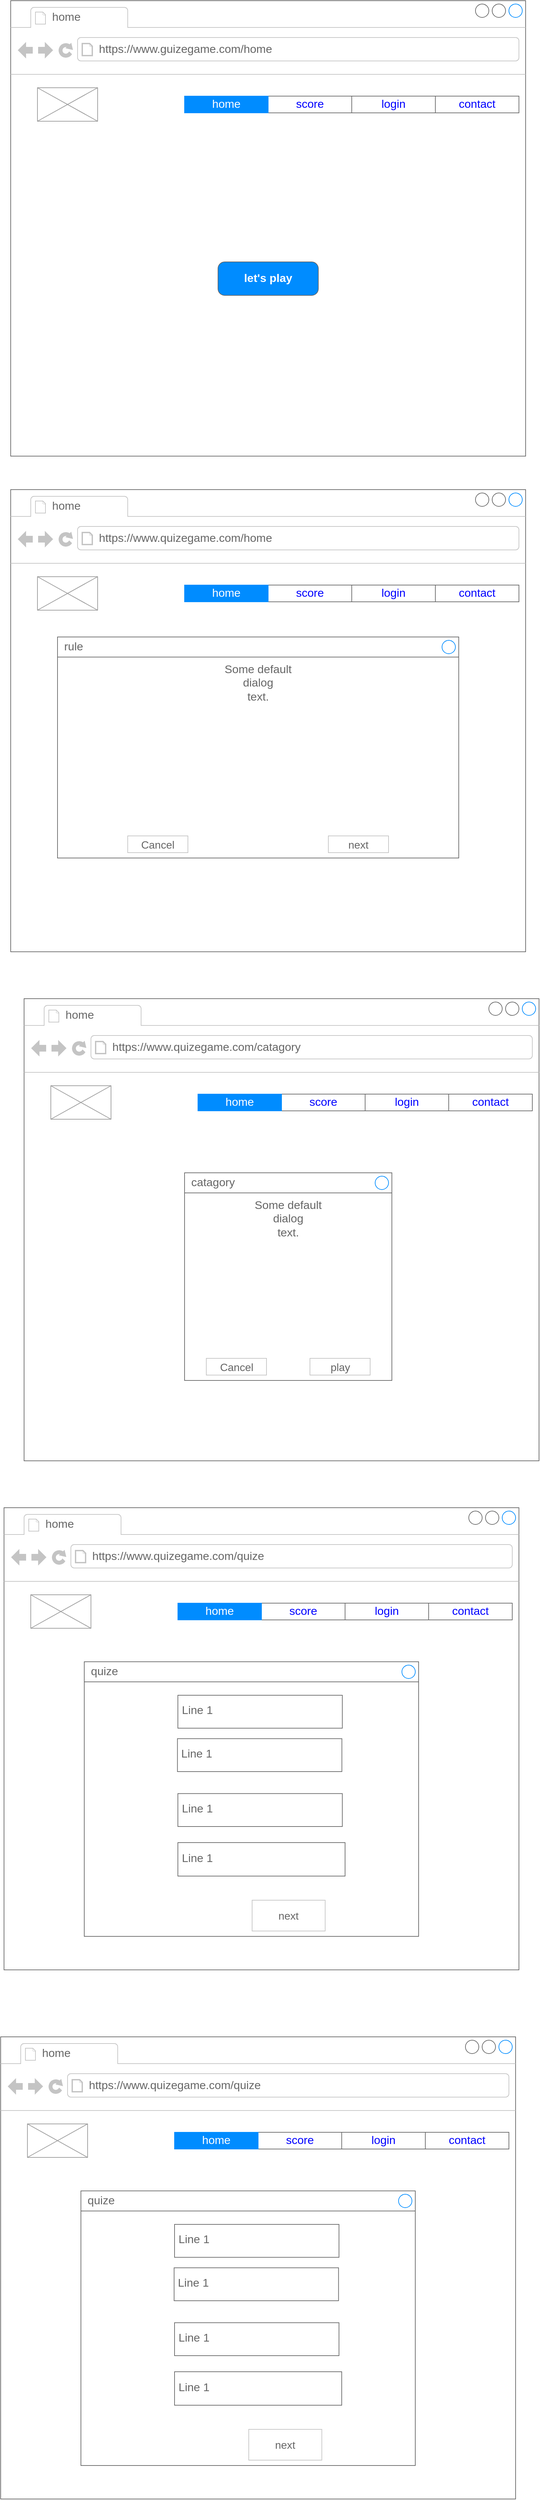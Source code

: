 <mxfile version="22.0.3" type="github">
  <diagram name="Page-1" id="88xkAEciGBHpEoHT8a77">
    <mxGraphModel dx="1114" dy="578" grid="1" gridSize="10" guides="1" tooltips="1" connect="1" arrows="1" fold="1" page="1" pageScale="1" pageWidth="850" pageHeight="1100" math="0" shadow="0">
      <root>
        <mxCell id="0" />
        <mxCell id="1" parent="0" />
        <mxCell id="C2OVpttP7pJ9jfqpv7On-1" value="" style="strokeWidth=1;shadow=0;dashed=0;align=center;html=1;shape=mxgraph.mockup.containers.browserWindow;rSize=0;strokeColor=#666666;strokeColor2=#008cff;strokeColor3=#c4c4c4;mainText=,;recursiveResize=0;" vertex="1" parent="1">
          <mxGeometry x="20" y="100" width="770" height="680" as="geometry" />
        </mxCell>
        <mxCell id="C2OVpttP7pJ9jfqpv7On-2" value="home" style="strokeWidth=1;shadow=0;dashed=0;align=center;html=1;shape=mxgraph.mockup.containers.anchor;fontSize=17;fontColor=#666666;align=left;whiteSpace=wrap;" vertex="1" parent="C2OVpttP7pJ9jfqpv7On-1">
          <mxGeometry x="60" y="12" width="110" height="26" as="geometry" />
        </mxCell>
        <mxCell id="C2OVpttP7pJ9jfqpv7On-3" value="https://www.guizegame.com/home" style="strokeWidth=1;shadow=0;dashed=0;align=center;html=1;shape=mxgraph.mockup.containers.anchor;rSize=0;fontSize=17;fontColor=#666666;align=left;" vertex="1" parent="C2OVpttP7pJ9jfqpv7On-1">
          <mxGeometry x="130" y="60" width="250" height="26" as="geometry" />
        </mxCell>
        <mxCell id="C2OVpttP7pJ9jfqpv7On-10" value="" style="strokeWidth=1;shadow=0;dashed=0;align=center;html=1;shape=mxgraph.mockup.text.rrect;rSize=0;strokeColor=#666666;" vertex="1" parent="C2OVpttP7pJ9jfqpv7On-1">
          <mxGeometry x="260" y="142.5" width="500" height="25" as="geometry" />
        </mxCell>
        <mxCell id="C2OVpttP7pJ9jfqpv7On-11" value="score" style="strokeColor=inherit;fillColor=inherit;gradientColor=inherit;strokeWidth=1;shadow=0;dashed=0;align=center;html=1;shape=mxgraph.mockup.text.rrect;rSize=0;fontSize=17;fontColor=#0000ff;whiteSpace=wrap;" vertex="1" parent="C2OVpttP7pJ9jfqpv7On-10">
          <mxGeometry x="125" width="125" height="25" as="geometry" />
        </mxCell>
        <mxCell id="C2OVpttP7pJ9jfqpv7On-12" value="login" style="strokeColor=inherit;fillColor=inherit;gradientColor=inherit;strokeWidth=1;shadow=0;dashed=0;align=center;html=1;shape=mxgraph.mockup.text.rrect;rSize=0;fontSize=17;fontColor=#0000ff;whiteSpace=wrap;" vertex="1" parent="C2OVpttP7pJ9jfqpv7On-10">
          <mxGeometry x="250" width="125" height="25" as="geometry" />
        </mxCell>
        <mxCell id="C2OVpttP7pJ9jfqpv7On-13" value="contact" style="strokeColor=inherit;fillColor=inherit;gradientColor=inherit;strokeWidth=1;shadow=0;dashed=0;align=center;html=1;shape=mxgraph.mockup.text.rrect;rSize=0;fontSize=17;fontColor=#0000ff;whiteSpace=wrap;" vertex="1" parent="C2OVpttP7pJ9jfqpv7On-10">
          <mxGeometry x="375" width="125" height="25" as="geometry" />
        </mxCell>
        <mxCell id="C2OVpttP7pJ9jfqpv7On-14" value="home" style="strokeWidth=1;shadow=0;dashed=0;align=center;html=1;shape=mxgraph.mockup.text.rrect;rSize=0;fontSize=17;fontColor=#ffffff;fillColor=#008cff;strokeColor=#008cff;whiteSpace=wrap;" vertex="1" parent="C2OVpttP7pJ9jfqpv7On-10">
          <mxGeometry width="125" height="25" as="geometry" />
        </mxCell>
        <mxCell id="C2OVpttP7pJ9jfqpv7On-15" value="let&#39;s play" style="strokeWidth=1;shadow=0;dashed=0;align=center;html=1;shape=mxgraph.mockup.buttons.button;strokeColor=#666666;fontColor=#ffffff;mainText=;buttonStyle=round;fontSize=17;fontStyle=1;fillColor=#008cff;whiteSpace=wrap;" vertex="1" parent="C2OVpttP7pJ9jfqpv7On-1">
          <mxGeometry x="310" y="390" width="150" height="50" as="geometry" />
        </mxCell>
        <mxCell id="C2OVpttP7pJ9jfqpv7On-16" value="" style="verticalLabelPosition=bottom;shadow=0;dashed=0;align=center;html=1;verticalAlign=top;strokeWidth=1;shape=mxgraph.mockup.graphics.simpleIcon;strokeColor=#999999;" vertex="1" parent="C2OVpttP7pJ9jfqpv7On-1">
          <mxGeometry x="40" y="130" width="90" height="50" as="geometry" />
        </mxCell>
        <mxCell id="C2OVpttP7pJ9jfqpv7On-17" value="" style="strokeWidth=1;shadow=0;dashed=0;align=center;html=1;shape=mxgraph.mockup.containers.browserWindow;rSize=0;strokeColor=#666666;strokeColor2=#008cff;strokeColor3=#c4c4c4;mainText=,;recursiveResize=0;" vertex="1" parent="1">
          <mxGeometry x="20" y="830" width="770" height="690" as="geometry" />
        </mxCell>
        <mxCell id="C2OVpttP7pJ9jfqpv7On-18" value="home" style="strokeWidth=1;shadow=0;dashed=0;align=center;html=1;shape=mxgraph.mockup.containers.anchor;fontSize=17;fontColor=#666666;align=left;whiteSpace=wrap;" vertex="1" parent="C2OVpttP7pJ9jfqpv7On-17">
          <mxGeometry x="60" y="12" width="110" height="26" as="geometry" />
        </mxCell>
        <mxCell id="C2OVpttP7pJ9jfqpv7On-19" value="https://www.quizegame.com/home" style="strokeWidth=1;shadow=0;dashed=0;align=center;html=1;shape=mxgraph.mockup.containers.anchor;rSize=0;fontSize=17;fontColor=#666666;align=left;" vertex="1" parent="C2OVpttP7pJ9jfqpv7On-17">
          <mxGeometry x="130" y="60" width="250" height="26" as="geometry" />
        </mxCell>
        <mxCell id="C2OVpttP7pJ9jfqpv7On-20" value="" style="strokeWidth=1;shadow=0;dashed=0;align=center;html=1;shape=mxgraph.mockup.text.rrect;rSize=0;strokeColor=#666666;" vertex="1" parent="C2OVpttP7pJ9jfqpv7On-17">
          <mxGeometry x="260" y="142.5" width="500" height="25" as="geometry" />
        </mxCell>
        <mxCell id="C2OVpttP7pJ9jfqpv7On-21" value="score" style="strokeColor=inherit;fillColor=inherit;gradientColor=inherit;strokeWidth=1;shadow=0;dashed=0;align=center;html=1;shape=mxgraph.mockup.text.rrect;rSize=0;fontSize=17;fontColor=#0000ff;whiteSpace=wrap;" vertex="1" parent="C2OVpttP7pJ9jfqpv7On-20">
          <mxGeometry x="125" width="125" height="25" as="geometry" />
        </mxCell>
        <mxCell id="C2OVpttP7pJ9jfqpv7On-22" value="login" style="strokeColor=inherit;fillColor=inherit;gradientColor=inherit;strokeWidth=1;shadow=0;dashed=0;align=center;html=1;shape=mxgraph.mockup.text.rrect;rSize=0;fontSize=17;fontColor=#0000ff;whiteSpace=wrap;" vertex="1" parent="C2OVpttP7pJ9jfqpv7On-20">
          <mxGeometry x="250" width="125" height="25" as="geometry" />
        </mxCell>
        <mxCell id="C2OVpttP7pJ9jfqpv7On-23" value="contact" style="strokeColor=inherit;fillColor=inherit;gradientColor=inherit;strokeWidth=1;shadow=0;dashed=0;align=center;html=1;shape=mxgraph.mockup.text.rrect;rSize=0;fontSize=17;fontColor=#0000ff;whiteSpace=wrap;" vertex="1" parent="C2OVpttP7pJ9jfqpv7On-20">
          <mxGeometry x="375" width="125" height="25" as="geometry" />
        </mxCell>
        <mxCell id="C2OVpttP7pJ9jfqpv7On-24" value="home" style="strokeWidth=1;shadow=0;dashed=0;align=center;html=1;shape=mxgraph.mockup.text.rrect;rSize=0;fontSize=17;fontColor=#ffffff;fillColor=#008cff;strokeColor=#008cff;whiteSpace=wrap;" vertex="1" parent="C2OVpttP7pJ9jfqpv7On-20">
          <mxGeometry width="125" height="25" as="geometry" />
        </mxCell>
        <mxCell id="C2OVpttP7pJ9jfqpv7On-26" value="" style="verticalLabelPosition=bottom;shadow=0;dashed=0;align=center;html=1;verticalAlign=top;strokeWidth=1;shape=mxgraph.mockup.graphics.simpleIcon;strokeColor=#999999;" vertex="1" parent="C2OVpttP7pJ9jfqpv7On-17">
          <mxGeometry x="40" y="130" width="90" height="50" as="geometry" />
        </mxCell>
        <mxCell id="C2OVpttP7pJ9jfqpv7On-33" value="" style="strokeWidth=1;shadow=0;dashed=0;align=center;html=1;shape=mxgraph.mockup.containers.browserWindow;rSize=0;strokeColor=#666666;strokeColor2=#008cff;strokeColor3=#c4c4c4;mainText=,;recursiveResize=0;" vertex="1" parent="1">
          <mxGeometry x="40" y="1590" width="770" height="690" as="geometry" />
        </mxCell>
        <mxCell id="C2OVpttP7pJ9jfqpv7On-34" value="home" style="strokeWidth=1;shadow=0;dashed=0;align=center;html=1;shape=mxgraph.mockup.containers.anchor;fontSize=17;fontColor=#666666;align=left;whiteSpace=wrap;" vertex="1" parent="C2OVpttP7pJ9jfqpv7On-33">
          <mxGeometry x="60" y="12" width="110" height="26" as="geometry" />
        </mxCell>
        <mxCell id="C2OVpttP7pJ9jfqpv7On-35" value="https://www.quizegame.com/catagory" style="strokeWidth=1;shadow=0;dashed=0;align=center;html=1;shape=mxgraph.mockup.containers.anchor;rSize=0;fontSize=17;fontColor=#666666;align=left;" vertex="1" parent="C2OVpttP7pJ9jfqpv7On-33">
          <mxGeometry x="130" y="60" width="250" height="26" as="geometry" />
        </mxCell>
        <mxCell id="C2OVpttP7pJ9jfqpv7On-36" value="" style="strokeWidth=1;shadow=0;dashed=0;align=center;html=1;shape=mxgraph.mockup.text.rrect;rSize=0;strokeColor=#666666;" vertex="1" parent="C2OVpttP7pJ9jfqpv7On-33">
          <mxGeometry x="260" y="142.5" width="500" height="25" as="geometry" />
        </mxCell>
        <mxCell id="C2OVpttP7pJ9jfqpv7On-37" value="score" style="strokeColor=inherit;fillColor=inherit;gradientColor=inherit;strokeWidth=1;shadow=0;dashed=0;align=center;html=1;shape=mxgraph.mockup.text.rrect;rSize=0;fontSize=17;fontColor=#0000ff;whiteSpace=wrap;" vertex="1" parent="C2OVpttP7pJ9jfqpv7On-36">
          <mxGeometry x="125" width="125" height="25" as="geometry" />
        </mxCell>
        <mxCell id="C2OVpttP7pJ9jfqpv7On-38" value="login" style="strokeColor=inherit;fillColor=inherit;gradientColor=inherit;strokeWidth=1;shadow=0;dashed=0;align=center;html=1;shape=mxgraph.mockup.text.rrect;rSize=0;fontSize=17;fontColor=#0000ff;whiteSpace=wrap;" vertex="1" parent="C2OVpttP7pJ9jfqpv7On-36">
          <mxGeometry x="250" width="125" height="25" as="geometry" />
        </mxCell>
        <mxCell id="C2OVpttP7pJ9jfqpv7On-39" value="contact" style="strokeColor=inherit;fillColor=inherit;gradientColor=inherit;strokeWidth=1;shadow=0;dashed=0;align=center;html=1;shape=mxgraph.mockup.text.rrect;rSize=0;fontSize=17;fontColor=#0000ff;whiteSpace=wrap;" vertex="1" parent="C2OVpttP7pJ9jfqpv7On-36">
          <mxGeometry x="375" width="125" height="25" as="geometry" />
        </mxCell>
        <mxCell id="C2OVpttP7pJ9jfqpv7On-40" value="home" style="strokeWidth=1;shadow=0;dashed=0;align=center;html=1;shape=mxgraph.mockup.text.rrect;rSize=0;fontSize=17;fontColor=#ffffff;fillColor=#008cff;strokeColor=#008cff;whiteSpace=wrap;" vertex="1" parent="C2OVpttP7pJ9jfqpv7On-36">
          <mxGeometry width="125" height="25" as="geometry" />
        </mxCell>
        <mxCell id="C2OVpttP7pJ9jfqpv7On-41" value="" style="verticalLabelPosition=bottom;shadow=0;dashed=0;align=center;html=1;verticalAlign=top;strokeWidth=1;shape=mxgraph.mockup.graphics.simpleIcon;strokeColor=#999999;" vertex="1" parent="C2OVpttP7pJ9jfqpv7On-33">
          <mxGeometry x="40" y="130" width="90" height="50" as="geometry" />
        </mxCell>
        <mxCell id="C2OVpttP7pJ9jfqpv7On-77" value="" style="strokeWidth=1;shadow=0;dashed=0;align=center;html=1;shape=mxgraph.mockup.containers.browserWindow;rSize=0;strokeColor=#666666;strokeColor2=#008cff;strokeColor3=#c4c4c4;mainText=,;recursiveResize=0;" vertex="1" parent="1">
          <mxGeometry x="10" y="2350" width="770" height="690" as="geometry" />
        </mxCell>
        <mxCell id="C2OVpttP7pJ9jfqpv7On-78" value="home" style="strokeWidth=1;shadow=0;dashed=0;align=center;html=1;shape=mxgraph.mockup.containers.anchor;fontSize=17;fontColor=#666666;align=left;whiteSpace=wrap;" vertex="1" parent="C2OVpttP7pJ9jfqpv7On-77">
          <mxGeometry x="60" y="12" width="110" height="26" as="geometry" />
        </mxCell>
        <mxCell id="C2OVpttP7pJ9jfqpv7On-79" value="https://www.quizegame.com/quize" style="strokeWidth=1;shadow=0;dashed=0;align=center;html=1;shape=mxgraph.mockup.containers.anchor;rSize=0;fontSize=17;fontColor=#666666;align=left;" vertex="1" parent="C2OVpttP7pJ9jfqpv7On-77">
          <mxGeometry x="130" y="60" width="250" height="26" as="geometry" />
        </mxCell>
        <mxCell id="C2OVpttP7pJ9jfqpv7On-80" value="" style="strokeWidth=1;shadow=0;dashed=0;align=center;html=1;shape=mxgraph.mockup.text.rrect;rSize=0;strokeColor=#666666;" vertex="1" parent="C2OVpttP7pJ9jfqpv7On-77">
          <mxGeometry x="260" y="142.5" width="500" height="25" as="geometry" />
        </mxCell>
        <mxCell id="C2OVpttP7pJ9jfqpv7On-81" value="score" style="strokeColor=inherit;fillColor=inherit;gradientColor=inherit;strokeWidth=1;shadow=0;dashed=0;align=center;html=1;shape=mxgraph.mockup.text.rrect;rSize=0;fontSize=17;fontColor=#0000ff;whiteSpace=wrap;" vertex="1" parent="C2OVpttP7pJ9jfqpv7On-80">
          <mxGeometry x="125" width="125" height="25" as="geometry" />
        </mxCell>
        <mxCell id="C2OVpttP7pJ9jfqpv7On-82" value="login" style="strokeColor=inherit;fillColor=inherit;gradientColor=inherit;strokeWidth=1;shadow=0;dashed=0;align=center;html=1;shape=mxgraph.mockup.text.rrect;rSize=0;fontSize=17;fontColor=#0000ff;whiteSpace=wrap;" vertex="1" parent="C2OVpttP7pJ9jfqpv7On-80">
          <mxGeometry x="250" width="125" height="25" as="geometry" />
        </mxCell>
        <mxCell id="C2OVpttP7pJ9jfqpv7On-83" value="contact" style="strokeColor=inherit;fillColor=inherit;gradientColor=inherit;strokeWidth=1;shadow=0;dashed=0;align=center;html=1;shape=mxgraph.mockup.text.rrect;rSize=0;fontSize=17;fontColor=#0000ff;whiteSpace=wrap;" vertex="1" parent="C2OVpttP7pJ9jfqpv7On-80">
          <mxGeometry x="375" width="125" height="25" as="geometry" />
        </mxCell>
        <mxCell id="C2OVpttP7pJ9jfqpv7On-84" value="home" style="strokeWidth=1;shadow=0;dashed=0;align=center;html=1;shape=mxgraph.mockup.text.rrect;rSize=0;fontSize=17;fontColor=#ffffff;fillColor=#008cff;strokeColor=#008cff;whiteSpace=wrap;" vertex="1" parent="C2OVpttP7pJ9jfqpv7On-80">
          <mxGeometry width="125" height="25" as="geometry" />
        </mxCell>
        <mxCell id="C2OVpttP7pJ9jfqpv7On-85" value="" style="verticalLabelPosition=bottom;shadow=0;dashed=0;align=center;html=1;verticalAlign=top;strokeWidth=1;shape=mxgraph.mockup.graphics.simpleIcon;strokeColor=#999999;" vertex="1" parent="C2OVpttP7pJ9jfqpv7On-77">
          <mxGeometry x="40" y="130" width="90" height="50" as="geometry" />
        </mxCell>
        <mxCell id="C2OVpttP7pJ9jfqpv7On-88" value="" style="strokeWidth=1;shadow=0;dashed=0;align=center;html=1;shape=mxgraph.mockup.containers.rrect;rSize=0;strokeColor=#666666;fontColor=#666666;fontSize=17;verticalAlign=top;whiteSpace=wrap;fillColor=#ffffff;spacingTop=32;" vertex="1" parent="C2OVpttP7pJ9jfqpv7On-77">
          <mxGeometry x="120" y="230" width="500" height="410" as="geometry" />
        </mxCell>
        <mxCell id="C2OVpttP7pJ9jfqpv7On-89" value="quize" style="strokeWidth=1;shadow=0;dashed=0;align=center;html=1;shape=mxgraph.mockup.containers.rrect;rSize=0;fontSize=17;fontColor=#666666;strokeColor=#666666;align=left;spacingLeft=8;fillColor=none;resizeWidth=1;whiteSpace=wrap;" vertex="1" parent="C2OVpttP7pJ9jfqpv7On-88">
          <mxGeometry width="500" height="30" relative="1" as="geometry" />
        </mxCell>
        <mxCell id="C2OVpttP7pJ9jfqpv7On-90" value="" style="shape=ellipse;strokeColor=#008cff;resizable=0;fillColor=none;html=1;" vertex="1" parent="C2OVpttP7pJ9jfqpv7On-89">
          <mxGeometry x="1" y="0.5" width="20" height="20" relative="1" as="geometry">
            <mxPoint x="-25" y="-10" as="offset" />
          </mxGeometry>
        </mxCell>
        <mxCell id="C2OVpttP7pJ9jfqpv7On-92" value="next" style="strokeWidth=1;shadow=0;dashed=0;align=center;html=1;shape=mxgraph.mockup.containers.rrect;rSize=0;fontSize=16;fontColor=#666666;strokeColor=#c4c4c4;whiteSpace=wrap;fillColor=none;" vertex="1" parent="C2OVpttP7pJ9jfqpv7On-88">
          <mxGeometry x="0.75" y="1" width="109.25" height="46" relative="1" as="geometry">
            <mxPoint x="-124" y="-54" as="offset" />
          </mxGeometry>
        </mxCell>
        <mxCell id="C2OVpttP7pJ9jfqpv7On-94" value="Line 1" style="strokeWidth=1;shadow=0;dashed=0;align=center;html=1;shape=mxgraph.mockup.text.textBox;fontColor=#666666;align=left;fontSize=17;spacingLeft=4;spacingTop=-3;whiteSpace=wrap;strokeColor=#666666;mainText=" vertex="1" parent="C2OVpttP7pJ9jfqpv7On-88">
          <mxGeometry x="139.344" y="114.8" width="245.902" height="49.2" as="geometry" />
        </mxCell>
        <mxCell id="C2OVpttP7pJ9jfqpv7On-97" value="Line 1" style="strokeWidth=1;shadow=0;dashed=0;align=center;html=1;shape=mxgraph.mockup.text.textBox;fontColor=#666666;align=left;fontSize=17;spacingLeft=4;spacingTop=-3;whiteSpace=wrap;strokeColor=#666666;mainText=" vertex="1" parent="C2OVpttP7pJ9jfqpv7On-88">
          <mxGeometry x="139.998" y="196.8" width="245.902" height="49.2" as="geometry" />
        </mxCell>
        <mxCell id="C2OVpttP7pJ9jfqpv7On-96" value="Line 1" style="strokeWidth=1;shadow=0;dashed=0;align=center;html=1;shape=mxgraph.mockup.text.textBox;fontColor=#666666;align=left;fontSize=17;spacingLeft=4;spacingTop=-3;whiteSpace=wrap;strokeColor=#666666;mainText=" vertex="1" parent="C2OVpttP7pJ9jfqpv7On-88">
          <mxGeometry x="139.998" y="50.0" width="245.902" height="49.2" as="geometry" />
        </mxCell>
        <mxCell id="C2OVpttP7pJ9jfqpv7On-95" value="Line 1" style="strokeWidth=1;shadow=0;dashed=0;align=center;html=1;shape=mxgraph.mockup.text.textBox;fontColor=#666666;align=left;fontSize=17;spacingLeft=4;spacingTop=-3;whiteSpace=wrap;strokeColor=#666666;mainText=" vertex="1" parent="C2OVpttP7pJ9jfqpv7On-88">
          <mxGeometry x="140" y="270" width="250" height="50" as="geometry" />
        </mxCell>
        <mxCell id="C2OVpttP7pJ9jfqpv7On-98" value="Some default&#xa;dialog&#xa;text." style="strokeWidth=1;shadow=0;dashed=0;align=center;html=1;shape=mxgraph.mockup.containers.rrect;rSize=0;strokeColor=#666666;fontColor=#666666;fontSize=17;verticalAlign=top;whiteSpace=wrap;fillColor=#ffffff;spacingTop=32;" vertex="1" parent="1">
          <mxGeometry x="90" y="1050" width="600" height="330" as="geometry" />
        </mxCell>
        <mxCell id="C2OVpttP7pJ9jfqpv7On-99" value="rule" style="strokeWidth=1;shadow=0;dashed=0;align=center;html=1;shape=mxgraph.mockup.containers.rrect;rSize=0;fontSize=17;fontColor=#666666;strokeColor=#666666;align=left;spacingLeft=8;fillColor=none;resizeWidth=1;whiteSpace=wrap;" vertex="1" parent="C2OVpttP7pJ9jfqpv7On-98">
          <mxGeometry width="600" height="30" relative="1" as="geometry" />
        </mxCell>
        <mxCell id="C2OVpttP7pJ9jfqpv7On-100" value="" style="shape=ellipse;strokeColor=#008cff;resizable=0;fillColor=none;html=1;" vertex="1" parent="C2OVpttP7pJ9jfqpv7On-99">
          <mxGeometry x="1" y="0.5" width="20" height="20" relative="1" as="geometry">
            <mxPoint x="-25" y="-10" as="offset" />
          </mxGeometry>
        </mxCell>
        <mxCell id="C2OVpttP7pJ9jfqpv7On-101" value="Cancel" style="strokeWidth=1;shadow=0;dashed=0;align=center;html=1;shape=mxgraph.mockup.containers.rrect;rSize=0;fontSize=16;fontColor=#666666;strokeColor=#c4c4c4;whiteSpace=wrap;fillColor=none;" vertex="1" parent="C2OVpttP7pJ9jfqpv7On-98">
          <mxGeometry x="0.25" y="1" width="90" height="25" relative="1" as="geometry">
            <mxPoint x="-45" y="-33" as="offset" />
          </mxGeometry>
        </mxCell>
        <mxCell id="C2OVpttP7pJ9jfqpv7On-102" value="next" style="strokeWidth=1;shadow=0;dashed=0;align=center;html=1;shape=mxgraph.mockup.containers.rrect;rSize=0;fontSize=16;fontColor=#666666;strokeColor=#c4c4c4;whiteSpace=wrap;fillColor=none;" vertex="1" parent="C2OVpttP7pJ9jfqpv7On-98">
          <mxGeometry x="0.75" y="1" width="90" height="25" relative="1" as="geometry">
            <mxPoint x="-45" y="-33" as="offset" />
          </mxGeometry>
        </mxCell>
        <mxCell id="C2OVpttP7pJ9jfqpv7On-103" value="Some default&#xa;dialog&#xa;text." style="strokeWidth=1;shadow=0;dashed=0;align=center;html=1;shape=mxgraph.mockup.containers.rrect;rSize=0;strokeColor=#666666;fontColor=#666666;fontSize=17;verticalAlign=top;whiteSpace=wrap;fillColor=#ffffff;spacingTop=32;" vertex="1" parent="1">
          <mxGeometry x="280" y="1850" width="310" height="310" as="geometry" />
        </mxCell>
        <mxCell id="C2OVpttP7pJ9jfqpv7On-104" value="catagory" style="strokeWidth=1;shadow=0;dashed=0;align=center;html=1;shape=mxgraph.mockup.containers.rrect;rSize=0;fontSize=17;fontColor=#666666;strokeColor=#666666;align=left;spacingLeft=8;fillColor=none;resizeWidth=1;whiteSpace=wrap;" vertex="1" parent="C2OVpttP7pJ9jfqpv7On-103">
          <mxGeometry width="310" height="30" relative="1" as="geometry" />
        </mxCell>
        <mxCell id="C2OVpttP7pJ9jfqpv7On-105" value="" style="shape=ellipse;strokeColor=#008cff;resizable=0;fillColor=none;html=1;" vertex="1" parent="C2OVpttP7pJ9jfqpv7On-104">
          <mxGeometry x="1" y="0.5" width="20" height="20" relative="1" as="geometry">
            <mxPoint x="-25" y="-10" as="offset" />
          </mxGeometry>
        </mxCell>
        <mxCell id="C2OVpttP7pJ9jfqpv7On-106" value="Cancel" style="strokeWidth=1;shadow=0;dashed=0;align=center;html=1;shape=mxgraph.mockup.containers.rrect;rSize=0;fontSize=16;fontColor=#666666;strokeColor=#c4c4c4;whiteSpace=wrap;fillColor=none;" vertex="1" parent="C2OVpttP7pJ9jfqpv7On-103">
          <mxGeometry x="0.25" y="1" width="90" height="25" relative="1" as="geometry">
            <mxPoint x="-45" y="-33" as="offset" />
          </mxGeometry>
        </mxCell>
        <mxCell id="C2OVpttP7pJ9jfqpv7On-107" value="play" style="strokeWidth=1;shadow=0;dashed=0;align=center;html=1;shape=mxgraph.mockup.containers.rrect;rSize=0;fontSize=16;fontColor=#666666;strokeColor=#c4c4c4;whiteSpace=wrap;fillColor=none;" vertex="1" parent="C2OVpttP7pJ9jfqpv7On-103">
          <mxGeometry x="0.75" y="1" width="90" height="25" relative="1" as="geometry">
            <mxPoint x="-45" y="-33" as="offset" />
          </mxGeometry>
        </mxCell>
        <mxCell id="C2OVpttP7pJ9jfqpv7On-108" value="" style="strokeWidth=1;shadow=0;dashed=0;align=center;html=1;shape=mxgraph.mockup.containers.browserWindow;rSize=0;strokeColor=#666666;strokeColor2=#008cff;strokeColor3=#c4c4c4;mainText=,;recursiveResize=0;" vertex="1" parent="1">
          <mxGeometry x="5" y="3140" width="770" height="690" as="geometry" />
        </mxCell>
        <mxCell id="C2OVpttP7pJ9jfqpv7On-109" value="home" style="strokeWidth=1;shadow=0;dashed=0;align=center;html=1;shape=mxgraph.mockup.containers.anchor;fontSize=17;fontColor=#666666;align=left;whiteSpace=wrap;" vertex="1" parent="C2OVpttP7pJ9jfqpv7On-108">
          <mxGeometry x="60" y="12" width="110" height="26" as="geometry" />
        </mxCell>
        <mxCell id="C2OVpttP7pJ9jfqpv7On-110" value="https://www.quizegame.com/quize" style="strokeWidth=1;shadow=0;dashed=0;align=center;html=1;shape=mxgraph.mockup.containers.anchor;rSize=0;fontSize=17;fontColor=#666666;align=left;" vertex="1" parent="C2OVpttP7pJ9jfqpv7On-108">
          <mxGeometry x="130" y="60" width="250" height="26" as="geometry" />
        </mxCell>
        <mxCell id="C2OVpttP7pJ9jfqpv7On-111" value="" style="strokeWidth=1;shadow=0;dashed=0;align=center;html=1;shape=mxgraph.mockup.text.rrect;rSize=0;strokeColor=#666666;" vertex="1" parent="C2OVpttP7pJ9jfqpv7On-108">
          <mxGeometry x="260" y="142.5" width="500" height="25" as="geometry" />
        </mxCell>
        <mxCell id="C2OVpttP7pJ9jfqpv7On-112" value="score" style="strokeColor=inherit;fillColor=inherit;gradientColor=inherit;strokeWidth=1;shadow=0;dashed=0;align=center;html=1;shape=mxgraph.mockup.text.rrect;rSize=0;fontSize=17;fontColor=#0000ff;whiteSpace=wrap;" vertex="1" parent="C2OVpttP7pJ9jfqpv7On-111">
          <mxGeometry x="125" width="125" height="25" as="geometry" />
        </mxCell>
        <mxCell id="C2OVpttP7pJ9jfqpv7On-113" value="login" style="strokeColor=inherit;fillColor=inherit;gradientColor=inherit;strokeWidth=1;shadow=0;dashed=0;align=center;html=1;shape=mxgraph.mockup.text.rrect;rSize=0;fontSize=17;fontColor=#0000ff;whiteSpace=wrap;" vertex="1" parent="C2OVpttP7pJ9jfqpv7On-111">
          <mxGeometry x="250" width="125" height="25" as="geometry" />
        </mxCell>
        <mxCell id="C2OVpttP7pJ9jfqpv7On-114" value="contact" style="strokeColor=inherit;fillColor=inherit;gradientColor=inherit;strokeWidth=1;shadow=0;dashed=0;align=center;html=1;shape=mxgraph.mockup.text.rrect;rSize=0;fontSize=17;fontColor=#0000ff;whiteSpace=wrap;" vertex="1" parent="C2OVpttP7pJ9jfqpv7On-111">
          <mxGeometry x="375" width="125" height="25" as="geometry" />
        </mxCell>
        <mxCell id="C2OVpttP7pJ9jfqpv7On-115" value="home" style="strokeWidth=1;shadow=0;dashed=0;align=center;html=1;shape=mxgraph.mockup.text.rrect;rSize=0;fontSize=17;fontColor=#ffffff;fillColor=#008cff;strokeColor=#008cff;whiteSpace=wrap;" vertex="1" parent="C2OVpttP7pJ9jfqpv7On-111">
          <mxGeometry width="125" height="25" as="geometry" />
        </mxCell>
        <mxCell id="C2OVpttP7pJ9jfqpv7On-116" value="" style="verticalLabelPosition=bottom;shadow=0;dashed=0;align=center;html=1;verticalAlign=top;strokeWidth=1;shape=mxgraph.mockup.graphics.simpleIcon;strokeColor=#999999;" vertex="1" parent="C2OVpttP7pJ9jfqpv7On-108">
          <mxGeometry x="40" y="130" width="90" height="50" as="geometry" />
        </mxCell>
        <mxCell id="C2OVpttP7pJ9jfqpv7On-117" value="" style="strokeWidth=1;shadow=0;dashed=0;align=center;html=1;shape=mxgraph.mockup.containers.rrect;rSize=0;strokeColor=#666666;fontColor=#666666;fontSize=17;verticalAlign=top;whiteSpace=wrap;fillColor=#ffffff;spacingTop=32;" vertex="1" parent="C2OVpttP7pJ9jfqpv7On-108">
          <mxGeometry x="120" y="230" width="500" height="410" as="geometry" />
        </mxCell>
        <mxCell id="C2OVpttP7pJ9jfqpv7On-118" value="quize" style="strokeWidth=1;shadow=0;dashed=0;align=center;html=1;shape=mxgraph.mockup.containers.rrect;rSize=0;fontSize=17;fontColor=#666666;strokeColor=#666666;align=left;spacingLeft=8;fillColor=none;resizeWidth=1;whiteSpace=wrap;" vertex="1" parent="C2OVpttP7pJ9jfqpv7On-117">
          <mxGeometry width="500" height="30" relative="1" as="geometry" />
        </mxCell>
        <mxCell id="C2OVpttP7pJ9jfqpv7On-119" value="" style="shape=ellipse;strokeColor=#008cff;resizable=0;fillColor=none;html=1;" vertex="1" parent="C2OVpttP7pJ9jfqpv7On-118">
          <mxGeometry x="1" y="0.5" width="20" height="20" relative="1" as="geometry">
            <mxPoint x="-25" y="-10" as="offset" />
          </mxGeometry>
        </mxCell>
        <mxCell id="C2OVpttP7pJ9jfqpv7On-120" value="next" style="strokeWidth=1;shadow=0;dashed=0;align=center;html=1;shape=mxgraph.mockup.containers.rrect;rSize=0;fontSize=16;fontColor=#666666;strokeColor=#c4c4c4;whiteSpace=wrap;fillColor=none;" vertex="1" parent="C2OVpttP7pJ9jfqpv7On-117">
          <mxGeometry x="0.75" y="1" width="109.25" height="46" relative="1" as="geometry">
            <mxPoint x="-124" y="-54" as="offset" />
          </mxGeometry>
        </mxCell>
        <mxCell id="C2OVpttP7pJ9jfqpv7On-121" value="Line 1" style="strokeWidth=1;shadow=0;dashed=0;align=center;html=1;shape=mxgraph.mockup.text.textBox;fontColor=#666666;align=left;fontSize=17;spacingLeft=4;spacingTop=-3;whiteSpace=wrap;strokeColor=#666666;mainText=" vertex="1" parent="C2OVpttP7pJ9jfqpv7On-117">
          <mxGeometry x="139.344" y="114.8" width="245.902" height="49.2" as="geometry" />
        </mxCell>
        <mxCell id="C2OVpttP7pJ9jfqpv7On-122" value="Line 1" style="strokeWidth=1;shadow=0;dashed=0;align=center;html=1;shape=mxgraph.mockup.text.textBox;fontColor=#666666;align=left;fontSize=17;spacingLeft=4;spacingTop=-3;whiteSpace=wrap;strokeColor=#666666;mainText=" vertex="1" parent="C2OVpttP7pJ9jfqpv7On-117">
          <mxGeometry x="139.998" y="196.8" width="245.902" height="49.2" as="geometry" />
        </mxCell>
        <mxCell id="C2OVpttP7pJ9jfqpv7On-123" value="Line 1" style="strokeWidth=1;shadow=0;dashed=0;align=center;html=1;shape=mxgraph.mockup.text.textBox;fontColor=#666666;align=left;fontSize=17;spacingLeft=4;spacingTop=-3;whiteSpace=wrap;strokeColor=#666666;mainText=" vertex="1" parent="C2OVpttP7pJ9jfqpv7On-117">
          <mxGeometry x="139.998" y="50.0" width="245.902" height="49.2" as="geometry" />
        </mxCell>
        <mxCell id="C2OVpttP7pJ9jfqpv7On-124" value="Line 1" style="strokeWidth=1;shadow=0;dashed=0;align=center;html=1;shape=mxgraph.mockup.text.textBox;fontColor=#666666;align=left;fontSize=17;spacingLeft=4;spacingTop=-3;whiteSpace=wrap;strokeColor=#666666;mainText=" vertex="1" parent="C2OVpttP7pJ9jfqpv7On-117">
          <mxGeometry x="140" y="270" width="250" height="50" as="geometry" />
        </mxCell>
      </root>
    </mxGraphModel>
  </diagram>
</mxfile>
